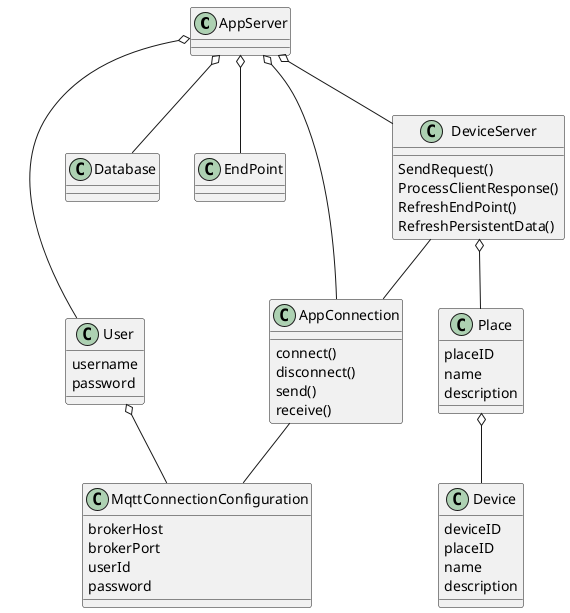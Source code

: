 @startuml
class AppServer{
}
class User{
username
password
}
class Database{
}
class EndPoint{
}
class DeviceServer{
	SendRequest()
	ProcessClientResponse()
	RefreshEndPoint()
	RefreshPersistentData()
}
class AppConnection {
	connect()
	disconnect()
	send()
	receive()
}
class Place {
placeID
name
description
}
class Device {
deviceID
placeID
name
description
}
class MqttConnectionConfiguration{
  brokerHost
  brokerPort
  userId
  password
}

AppServer o-- User
User o-- MqttConnectionConfiguration
AppConnection -- MqttConnectionConfiguration
AppServer o-- Database
AppServer o-- EndPoint
AppServer o-- DeviceServer
AppServer o-- AppConnection
DeviceServer -- AppConnection
DeviceServer o-- Place
Place o-- Device


@enduml